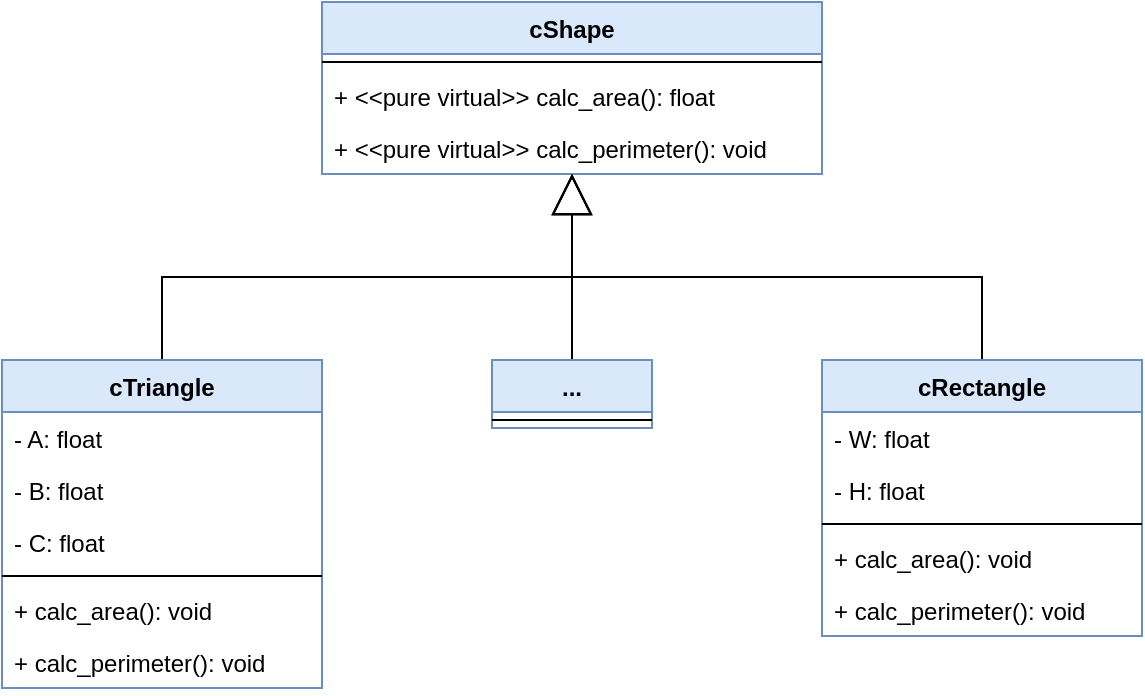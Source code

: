 <mxfile version="11.0.5" type="device"><diagram id="hRL3GxtST6cpWgdzLCV1" name="Page-1"><mxGraphModel dx="868" dy="438" grid="1" gridSize="10" guides="1" tooltips="1" connect="1" arrows="1" fold="1" page="1" pageScale="1" pageWidth="1100" pageHeight="850" math="0" shadow="0"><root><mxCell id="0"/><mxCell id="1" parent="0"/><mxCell id="s0boPrjghoEpzkitF8_b-1" value="cShape" style="swimlane;fontStyle=1;align=center;verticalAlign=top;childLayout=stackLayout;horizontal=1;startSize=26;horizontalStack=0;resizeParent=1;resizeParentMax=0;resizeLast=0;collapsible=1;marginBottom=0;fillColor=#dae8fc;strokeColor=#6c8ebf;" parent="1" vertex="1"><mxGeometry x="270" y="20" width="250" height="86" as="geometry"/></mxCell><mxCell id="s0boPrjghoEpzkitF8_b-3" value="" style="line;strokeWidth=1;fillColor=none;align=left;verticalAlign=middle;spacingTop=-1;spacingLeft=3;spacingRight=3;rotatable=0;labelPosition=right;points=[];portConstraint=eastwest;" parent="s0boPrjghoEpzkitF8_b-1" vertex="1"><mxGeometry y="26" width="250" height="8" as="geometry"/></mxCell><mxCell id="s0boPrjghoEpzkitF8_b-4" value="+ &lt;&lt;pure virtual&gt;&gt; calc_area(): float" style="text;strokeColor=none;fillColor=none;align=left;verticalAlign=top;spacingLeft=4;spacingRight=4;overflow=hidden;rotatable=0;points=[[0,0.5],[1,0.5]];portConstraint=eastwest;" parent="s0boPrjghoEpzkitF8_b-1" vertex="1"><mxGeometry y="34" width="250" height="26" as="geometry"/></mxCell><mxCell id="s0boPrjghoEpzkitF8_b-2" value="+ &lt;&lt;pure virtual&gt;&gt; calc_perimeter(): void" style="text;strokeColor=none;fillColor=none;align=left;verticalAlign=top;spacingLeft=4;spacingRight=4;overflow=hidden;rotatable=0;points=[[0,0.5],[1,0.5]];portConstraint=eastwest;" parent="s0boPrjghoEpzkitF8_b-1" vertex="1"><mxGeometry y="60" width="250" height="26" as="geometry"/></mxCell><mxCell id="s0boPrjghoEpzkitF8_b-19" style="edgeStyle=orthogonalEdgeStyle;rounded=0;orthogonalLoop=1;jettySize=auto;html=1;endSize=18;endArrow=block;endFill=0;" parent="1" source="s0boPrjghoEpzkitF8_b-5" target="s0boPrjghoEpzkitF8_b-1" edge="1"><mxGeometry relative="1" as="geometry"/></mxCell><mxCell id="s0boPrjghoEpzkitF8_b-5" value="cTriangle" style="swimlane;fontStyle=1;align=center;verticalAlign=top;childLayout=stackLayout;horizontal=1;startSize=26;horizontalStack=0;resizeParent=1;resizeParentMax=0;resizeLast=0;collapsible=1;marginBottom=0;fillColor=#dae8fc;strokeColor=#6c8ebf;" parent="1" vertex="1"><mxGeometry x="110" y="199" width="160" height="164" as="geometry"/></mxCell><mxCell id="s0boPrjghoEpzkitF8_b-6" value="- A: float" style="text;strokeColor=none;fillColor=none;align=left;verticalAlign=top;spacingLeft=4;spacingRight=4;overflow=hidden;rotatable=0;points=[[0,0.5],[1,0.5]];portConstraint=eastwest;" parent="s0boPrjghoEpzkitF8_b-5" vertex="1"><mxGeometry y="26" width="160" height="26" as="geometry"/></mxCell><mxCell id="s0boPrjghoEpzkitF8_b-8" value="- B: float" style="text;strokeColor=none;fillColor=none;align=left;verticalAlign=top;spacingLeft=4;spacingRight=4;overflow=hidden;rotatable=0;points=[[0,0.5],[1,0.5]];portConstraint=eastwest;" parent="s0boPrjghoEpzkitF8_b-5" vertex="1"><mxGeometry y="52" width="160" height="26" as="geometry"/></mxCell><mxCell id="s0boPrjghoEpzkitF8_b-9" value="- C: float" style="text;strokeColor=none;fillColor=none;align=left;verticalAlign=top;spacingLeft=4;spacingRight=4;overflow=hidden;rotatable=0;points=[[0,0.5],[1,0.5]];portConstraint=eastwest;" parent="s0boPrjghoEpzkitF8_b-5" vertex="1"><mxGeometry y="78" width="160" height="26" as="geometry"/></mxCell><mxCell id="s0boPrjghoEpzkitF8_b-7" value="" style="line;strokeWidth=1;fillColor=none;align=left;verticalAlign=middle;spacingTop=-1;spacingLeft=3;spacingRight=3;rotatable=0;labelPosition=right;points=[];portConstraint=eastwest;" parent="s0boPrjghoEpzkitF8_b-5" vertex="1"><mxGeometry y="104" width="160" height="8" as="geometry"/></mxCell><mxCell id="s0boPrjghoEpzkitF8_b-11" value="+ calc_area(): void" style="text;strokeColor=none;fillColor=none;align=left;verticalAlign=top;spacingLeft=4;spacingRight=4;overflow=hidden;rotatable=0;points=[[0,0.5],[1,0.5]];portConstraint=eastwest;" parent="s0boPrjghoEpzkitF8_b-5" vertex="1"><mxGeometry y="112" width="160" height="26" as="geometry"/></mxCell><mxCell id="s0boPrjghoEpzkitF8_b-10" value="+ calc_perimeter(): void" style="text;strokeColor=none;fillColor=none;align=left;verticalAlign=top;spacingLeft=4;spacingRight=4;overflow=hidden;rotatable=0;points=[[0,0.5],[1,0.5]];portConstraint=eastwest;" parent="s0boPrjghoEpzkitF8_b-5" vertex="1"><mxGeometry y="138" width="160" height="26" as="geometry"/></mxCell><mxCell id="s0boPrjghoEpzkitF8_b-21" style="edgeStyle=orthogonalEdgeStyle;rounded=0;orthogonalLoop=1;jettySize=auto;html=1;endSize=18;endArrow=block;endFill=0;" parent="1" source="s0boPrjghoEpzkitF8_b-12" target="s0boPrjghoEpzkitF8_b-1" edge="1"><mxGeometry relative="1" as="geometry"/></mxCell><mxCell id="s0boPrjghoEpzkitF8_b-12" value="cRectangle" style="swimlane;fontStyle=1;align=center;verticalAlign=top;childLayout=stackLayout;horizontal=1;startSize=26;horizontalStack=0;resizeParent=1;resizeParentMax=0;resizeLast=0;collapsible=1;marginBottom=0;fillColor=#dae8fc;strokeColor=#6c8ebf;" parent="1" vertex="1"><mxGeometry x="520" y="199" width="160" height="138" as="geometry"/></mxCell><mxCell id="s0boPrjghoEpzkitF8_b-13" value="- W: float" style="text;strokeColor=none;fillColor=none;align=left;verticalAlign=top;spacingLeft=4;spacingRight=4;overflow=hidden;rotatable=0;points=[[0,0.5],[1,0.5]];portConstraint=eastwest;" parent="s0boPrjghoEpzkitF8_b-12" vertex="1"><mxGeometry y="26" width="160" height="26" as="geometry"/></mxCell><mxCell id="s0boPrjghoEpzkitF8_b-15" value="- H: float" style="text;strokeColor=none;fillColor=none;align=left;verticalAlign=top;spacingLeft=4;spacingRight=4;overflow=hidden;rotatable=0;points=[[0,0.5],[1,0.5]];portConstraint=eastwest;" parent="s0boPrjghoEpzkitF8_b-12" vertex="1"><mxGeometry y="52" width="160" height="26" as="geometry"/></mxCell><mxCell id="s0boPrjghoEpzkitF8_b-14" value="" style="line;strokeWidth=1;fillColor=none;align=left;verticalAlign=middle;spacingTop=-1;spacingLeft=3;spacingRight=3;rotatable=0;labelPosition=right;points=[];portConstraint=eastwest;" parent="s0boPrjghoEpzkitF8_b-12" vertex="1"><mxGeometry y="78" width="160" height="8" as="geometry"/></mxCell><mxCell id="s0boPrjghoEpzkitF8_b-17" value="+ calc_area(): void" style="text;strokeColor=none;fillColor=none;align=left;verticalAlign=top;spacingLeft=4;spacingRight=4;overflow=hidden;rotatable=0;points=[[0,0.5],[1,0.5]];portConstraint=eastwest;" parent="s0boPrjghoEpzkitF8_b-12" vertex="1"><mxGeometry y="86" width="160" height="26" as="geometry"/></mxCell><mxCell id="s0boPrjghoEpzkitF8_b-16" value="+ calc_perimeter(): void" style="text;strokeColor=none;fillColor=none;align=left;verticalAlign=top;spacingLeft=4;spacingRight=4;overflow=hidden;rotatable=0;points=[[0,0.5],[1,0.5]];portConstraint=eastwest;" parent="s0boPrjghoEpzkitF8_b-12" vertex="1"><mxGeometry y="112" width="160" height="26" as="geometry"/></mxCell><mxCell id="r0sq9Jw85oFykSNYBw6u-5" style="edgeStyle=orthogonalEdgeStyle;rounded=0;orthogonalLoop=1;jettySize=auto;html=1;endArrow=block;endFill=0;endSize=18;" edge="1" parent="1" source="r0sq9Jw85oFykSNYBw6u-1" target="s0boPrjghoEpzkitF8_b-1"><mxGeometry relative="1" as="geometry"/></mxCell><mxCell id="r0sq9Jw85oFykSNYBw6u-1" value="..." style="swimlane;fontStyle=1;align=center;verticalAlign=top;childLayout=stackLayout;horizontal=1;startSize=26;horizontalStack=0;resizeParent=1;resizeParentMax=0;resizeLast=0;collapsible=1;marginBottom=0;fillColor=#dae8fc;strokeColor=#6c8ebf;" vertex="1" parent="1"><mxGeometry x="355" y="199" width="80" height="34" as="geometry"/></mxCell><mxCell id="r0sq9Jw85oFykSNYBw6u-3" value="" style="line;strokeWidth=1;fillColor=none;align=left;verticalAlign=middle;spacingTop=-1;spacingLeft=3;spacingRight=3;rotatable=0;labelPosition=right;points=[];portConstraint=eastwest;" vertex="1" parent="r0sq9Jw85oFykSNYBw6u-1"><mxGeometry y="26" width="80" height="8" as="geometry"/></mxCell></root></mxGraphModel></diagram></mxfile>